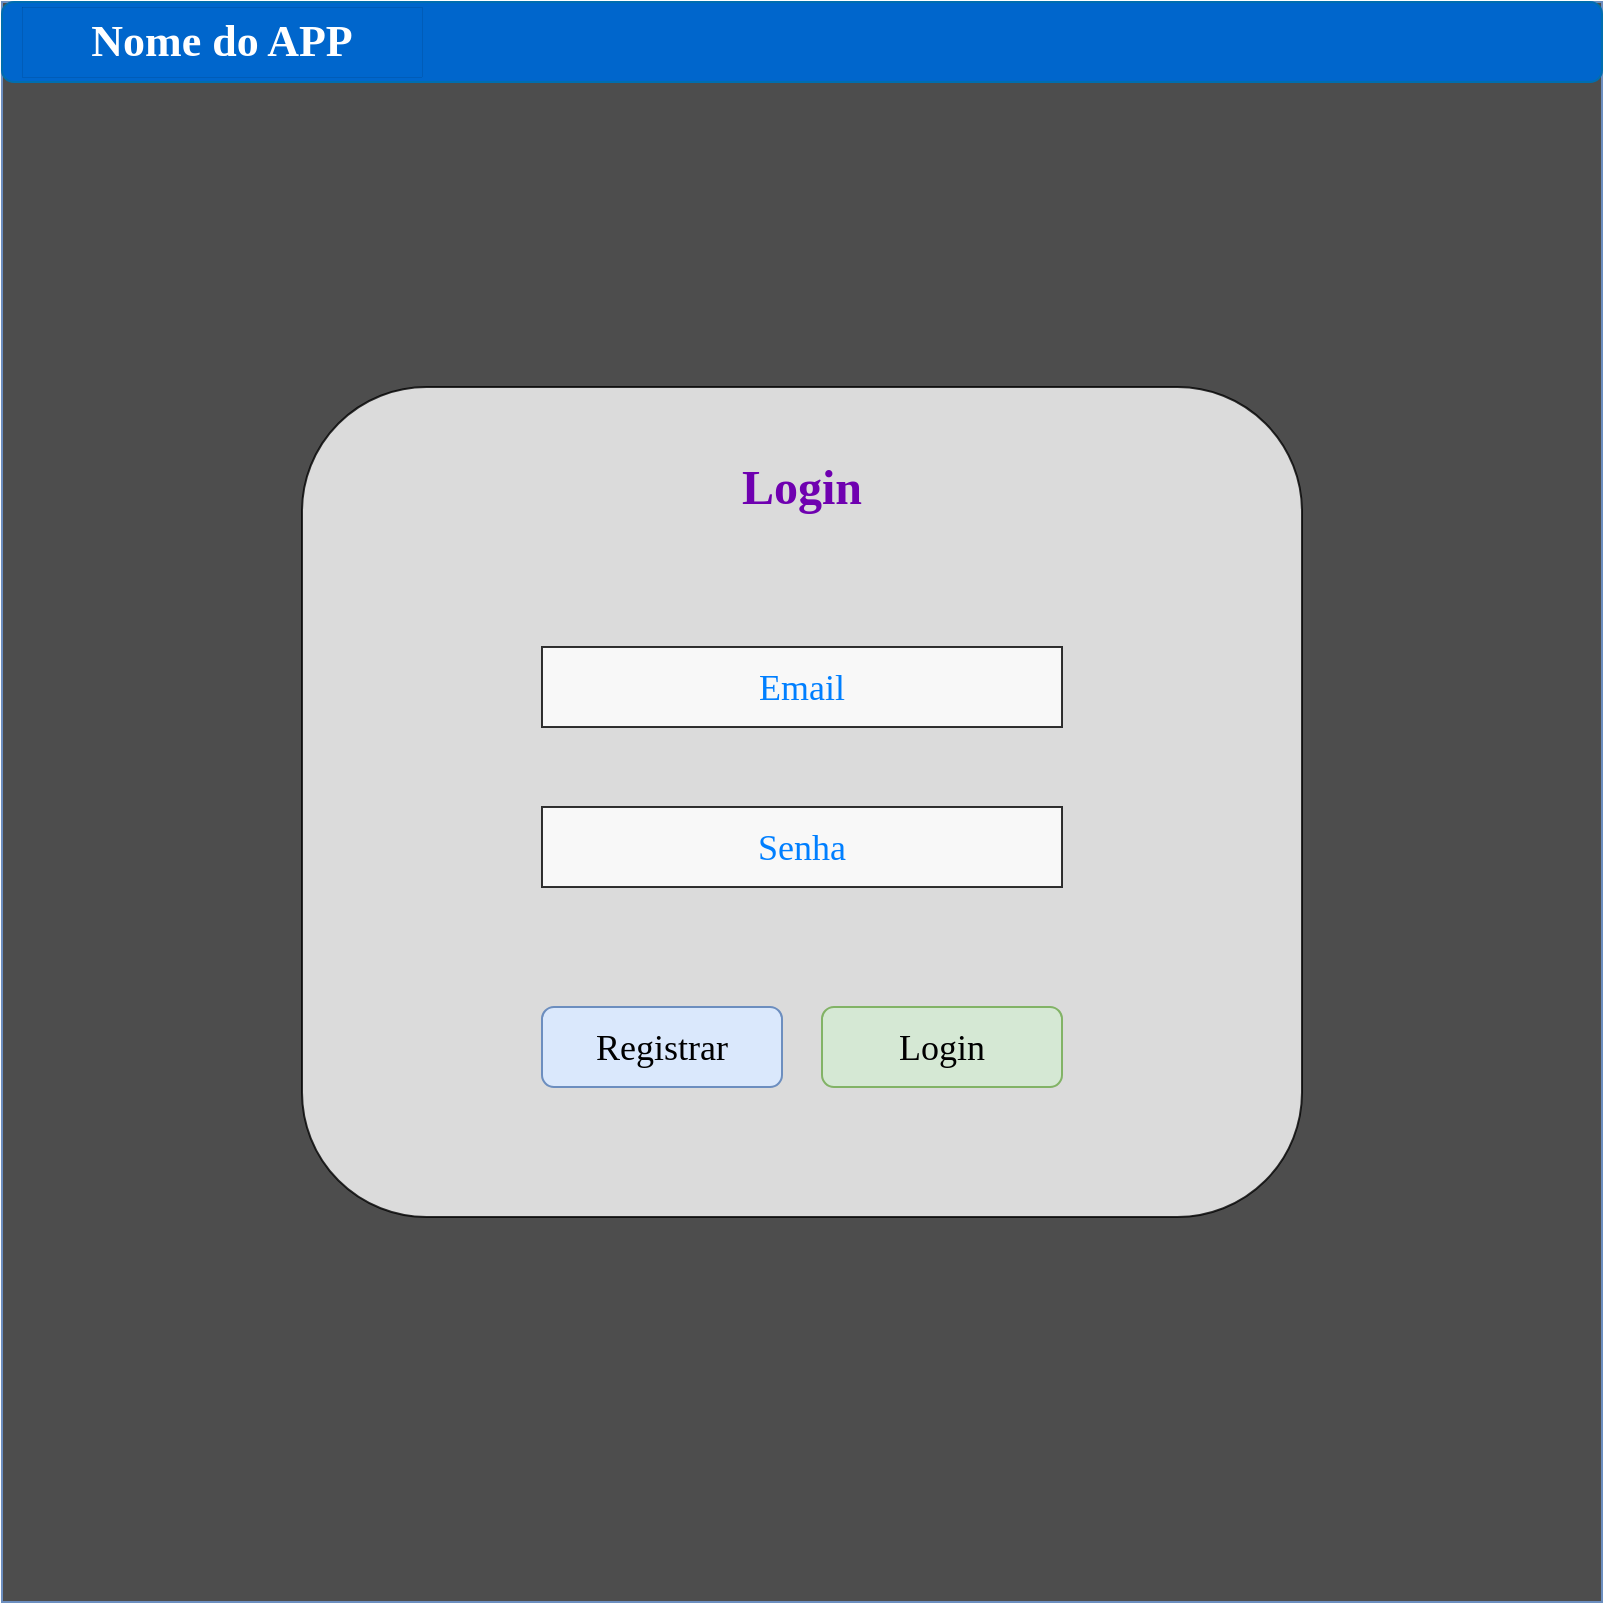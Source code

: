 <mxfile version="20.1.1" type="github" pages="3">
  <diagram name="login_page" id="dBoqydelupZ1GTP7Hw7v">
    <mxGraphModel dx="868" dy="479" grid="1" gridSize="10" guides="1" tooltips="1" connect="1" arrows="1" fold="1" page="1" pageScale="1" pageWidth="827" pageHeight="1169" math="0" shadow="0">
      <root>
        <mxCell id="wT64SqqTBo3-2tzYM_E7-0" />
        <mxCell id="wT64SqqTBo3-2tzYM_E7-1" parent="wT64SqqTBo3-2tzYM_E7-0" />
        <mxCell id="wT64SqqTBo3-2tzYM_E7-2" value="" style="whiteSpace=wrap;html=1;aspect=fixed;fillColor=#4D4D4D;strokeColor=#6c8ebf;rounded=0;glass=0;gradientColor=none;gradientDirection=west;" parent="wT64SqqTBo3-2tzYM_E7-1" vertex="1">
          <mxGeometry x="110" y="100" width="800" height="800" as="geometry" />
        </mxCell>
        <mxCell id="wT64SqqTBo3-2tzYM_E7-3" value="" style="rounded=1;whiteSpace=wrap;html=1;glass=0;fillColor=#0066CC;strokeColor=#006EAF;fontColor=#ffffff;gradientColor=none;gradientDirection=south;" parent="wT64SqqTBo3-2tzYM_E7-1" vertex="1">
          <mxGeometry x="110" y="100" width="800" height="40" as="geometry" />
        </mxCell>
        <mxCell id="8TK4HWeNGpGNzOU6ZIZe-2" value="" style="rounded=1;whiteSpace=wrap;html=1;glass=0;opacity=80;" parent="wT64SqqTBo3-2tzYM_E7-1" vertex="1">
          <mxGeometry x="260" y="292.5" width="500" height="415" as="geometry" />
        </mxCell>
        <mxCell id="8TK4HWeNGpGNzOU6ZIZe-3" value="&lt;h1&gt;&lt;font color=&quot;#6F00B0&quot;&gt;&lt;b&gt;Login&lt;/b&gt;&lt;/font&gt;&lt;/h1&gt;" style="rounded=0;whiteSpace=wrap;html=1;glass=0;strokeColor=none;labelBackgroundColor=none;labelBorderColor=none;fontFamily=Comic Sans MS;fillColor=none;" parent="wT64SqqTBo3-2tzYM_E7-1" vertex="1">
          <mxGeometry x="450" y="312.5" width="120" height="60" as="geometry" />
        </mxCell>
        <mxCell id="8TK4HWeNGpGNzOU6ZIZe-4" value="&lt;font style=&quot;font-size: 18px;&quot;&gt;Email&lt;/font&gt;" style="rounded=0;whiteSpace=wrap;html=1;glass=0;fontColor=#007FFF;opacity=80;fontSize=18;fontFamily=Comic Sans MS;" parent="wT64SqqTBo3-2tzYM_E7-1" vertex="1">
          <mxGeometry x="380" y="422.5" width="260" height="40" as="geometry" />
        </mxCell>
        <mxCell id="8TK4HWeNGpGNzOU6ZIZe-5" value="Senha" style="rounded=0;whiteSpace=wrap;html=1;glass=0;fontColor=#007FFF;opacity=80;fontSize=18;fontFamily=Comic Sans MS;" parent="wT64SqqTBo3-2tzYM_E7-1" vertex="1">
          <mxGeometry x="380" y="502.5" width="260" height="40" as="geometry" />
        </mxCell>
        <mxCell id="k2zRmFmEMqDHIUqpRmNH-1" value="Login" style="rounded=1;whiteSpace=wrap;html=1;fontFamily=Comic Sans MS;fontSize=18;fillColor=#d5e8d4;strokeColor=#82b366;" parent="wT64SqqTBo3-2tzYM_E7-1" vertex="1">
          <mxGeometry x="520" y="602.5" width="120" height="40" as="geometry" />
        </mxCell>
        <UserObject label="Registrar" link="data:page/id,ikWqVtoDlRdvJ5RdTeKK" id="k2zRmFmEMqDHIUqpRmNH-2">
          <mxCell style="rounded=1;whiteSpace=wrap;html=1;fontFamily=Comic Sans MS;fontSize=18;fillColor=#dae8fc;strokeColor=#6c8ebf;" parent="wT64SqqTBo3-2tzYM_E7-1" vertex="1">
            <mxGeometry x="380" y="602.5" width="120" height="40" as="geometry" />
          </mxCell>
        </UserObject>
        <mxCell id="k2zRmFmEMqDHIUqpRmNH-3" value="Nome do APP" style="rounded=0;html=1;labelBackgroundColor=none;labelBorderColor=none;fontFamily=Comic Sans MS;fontSize=22;fillColor=none;fontColor=#FFFFFF;shadow=0;sketch=0;glass=0;whiteSpace=wrap;strokeWidth=0;fontStyle=1" parent="wT64SqqTBo3-2tzYM_E7-1" vertex="1">
          <mxGeometry x="120" y="102.5" width="200" height="35" as="geometry" />
        </mxCell>
      </root>
    </mxGraphModel>
  </diagram>
  <diagram id="ikWqVtoDlRdvJ5RdTeKK" name="registration_page">
    <mxGraphModel dx="868" dy="479" grid="1" gridSize="10" guides="1" tooltips="1" connect="1" arrows="1" fold="1" page="1" pageScale="1" pageWidth="827" pageHeight="1169" math="0" shadow="0">
      <root>
        <mxCell id="0" />
        <mxCell id="1" parent="0" />
        <mxCell id="0N0Jt1fjdWpoZHftj0SU-1" value="" style="rounded=1;whiteSpace=wrap;html=1;glass=0;fillColor=#0066CC;strokeColor=#006EAF;fontColor=#ffffff;gradientColor=none;gradientDirection=south;fontSize=22;" vertex="1" parent="1">
          <mxGeometry x="110" y="100" width="800" height="40" as="geometry" />
        </mxCell>
        <mxCell id="0N0Jt1fjdWpoZHftj0SU-2" value="Nome do APP" style="rounded=0;html=1;labelBackgroundColor=none;labelBorderColor=none;fontFamily=Comic Sans MS;fontSize=22;fillColor=none;fontColor=#FFFFFF;shadow=0;sketch=0;glass=0;whiteSpace=wrap;strokeWidth=0;fontStyle=1" vertex="1" parent="1">
          <mxGeometry x="120" y="102.5" width="200" height="35" as="geometry" />
        </mxCell>
        <mxCell id="QKcIOt_TeCpzG07I5nRv-1" value="" style="whiteSpace=wrap;html=1;aspect=fixed;fillColor=#4D4D4D;strokeColor=#6c8ebf;rounded=0;glass=0;gradientColor=none;gradientDirection=west;" vertex="1" parent="1">
          <mxGeometry x="110" y="100" width="800" height="800" as="geometry" />
        </mxCell>
        <mxCell id="QKcIOt_TeCpzG07I5nRv-2" value="" style="rounded=1;whiteSpace=wrap;html=1;fontSize=22;fontColor=#FFFFFF;fillColor=default;gradientColor=none;strokeColor=none;" vertex="1" parent="1">
          <mxGeometry x="210" y="220" width="600" height="560" as="geometry" />
        </mxCell>
        <mxCell id="QKcIOt_TeCpzG07I5nRv-4" value="Registrar" style="text;html=1;strokeColor=none;fillColor=none;align=center;verticalAlign=middle;whiteSpace=wrap;rounded=0;fontSize=22;fontColor=#000000;fontStyle=1" vertex="1" parent="1">
          <mxGeometry x="445" y="280" width="110" height="30" as="geometry" />
        </mxCell>
        <mxCell id="QKcIOt_TeCpzG07I5nRv-5" value="Nome" style="rounded=1;whiteSpace=wrap;html=1;fontSize=22;fontColor=#000000;strokeColor=#000000;fillColor=default;gradientColor=none;labelBorderColor=none;strokeWidth=3;" vertex="1" parent="1">
          <mxGeometry x="350" y="360" width="300" height="40" as="geometry" />
        </mxCell>
        <mxCell id="QKcIOt_TeCpzG07I5nRv-6" value="Data de nascimento" style="rounded=1;whiteSpace=wrap;html=1;fontSize=22;fontColor=#000000;strokeColor=#000000;fillColor=default;gradientColor=none;labelBorderColor=none;strokeWidth=3;" vertex="1" parent="1">
          <mxGeometry x="350" y="430" width="300" height="40" as="geometry" />
        </mxCell>
        <mxCell id="QKcIOt_TeCpzG07I5nRv-7" value="Senha" style="rounded=1;whiteSpace=wrap;html=1;fontSize=22;fontColor=#000000;strokeColor=#000000;fillColor=default;gradientColor=none;labelBorderColor=none;strokeWidth=3;" vertex="1" parent="1">
          <mxGeometry x="350" y="570" width="300" height="40" as="geometry" />
        </mxCell>
        <mxCell id="QKcIOt_TeCpzG07I5nRv-8" value="Confirme a senha" style="rounded=1;whiteSpace=wrap;html=1;fontSize=22;fontColor=#000000;strokeColor=#000000;fillColor=default;gradientColor=none;labelBorderColor=none;strokeWidth=3;" vertex="1" parent="1">
          <mxGeometry x="350" y="640" width="300" height="40" as="geometry" />
        </mxCell>
        <mxCell id="QKcIOt_TeCpzG07I5nRv-9" value="Email" style="rounded=1;whiteSpace=wrap;html=1;fontSize=22;fontColor=#000000;strokeColor=#000000;fillColor=default;gradientColor=none;labelBorderColor=none;strokeWidth=3;" vertex="1" parent="1">
          <mxGeometry x="350" y="500" width="300" height="40" as="geometry" />
        </mxCell>
        <UserObject label="&lt;div&gt;Login&lt;/div&gt;" link="data:page/id,dBoqydelupZ1GTP7Hw7v" id="QKcIOt_TeCpzG07I5nRv-10">
          <mxCell style="rounded=1;whiteSpace=wrap;html=1;labelBorderColor=none;fontSize=22;fontColor=#000000;strokeColor=#000000;strokeWidth=3;fillColor=default;gradientColor=none;" vertex="1" parent="1">
            <mxGeometry x="315" y="720" width="130" height="40" as="geometry" />
          </mxCell>
        </UserObject>
        <UserObject label="Registrar" link="data:page/id,dBoqydelupZ1GTP7Hw7v" id="QKcIOt_TeCpzG07I5nRv-11">
          <mxCell style="rounded=1;whiteSpace=wrap;html=1;labelBorderColor=none;fontSize=22;fontColor=#000000;strokeColor=#000000;strokeWidth=3;fillColor=default;gradientColor=none;" vertex="1" parent="1">
            <mxGeometry x="555" y="720" width="130" height="40" as="geometry" />
          </mxCell>
        </UserObject>
        <mxCell id="QKcIOt_TeCpzG07I5nRv-13" value="" style="rounded=1;whiteSpace=wrap;html=1;glass=0;fillColor=#0066CC;strokeColor=#006EAF;fontColor=#ffffff;gradientColor=none;gradientDirection=south;labelBorderColor=none;fontSize=22;" vertex="1" parent="1">
          <mxGeometry x="110" y="102.5" width="800" height="40" as="geometry" />
        </mxCell>
        <mxCell id="QKcIOt_TeCpzG07I5nRv-14" value="Nome do APP" style="rounded=0;html=1;labelBackgroundColor=none;labelBorderColor=none;fontFamily=Comic Sans MS;fontSize=22;fillColor=none;fontColor=#FFFFFF;shadow=0;sketch=0;glass=0;whiteSpace=wrap;strokeWidth=0;fontStyle=1" vertex="1" parent="1">
          <mxGeometry x="120" y="105" width="200" height="35" as="geometry" />
        </mxCell>
      </root>
    </mxGraphModel>
  </diagram>
  <diagram id="TYjqxYU-HqWc_KNops2q" name="main_page">
    <mxGraphModel dx="868" dy="1648" grid="1" gridSize="10" guides="1" tooltips="1" connect="1" arrows="1" fold="1" page="1" pageScale="1" pageWidth="827" pageHeight="1169" math="0" shadow="0">
      <root>
        <mxCell id="0" />
        <mxCell id="1" parent="0" />
        <mxCell id="KPdZhNctUBZEHQwvW03C-1" value="" style="whiteSpace=wrap;html=1;aspect=fixed;fillColor=#003366;strokeColor=#6c8ebf;rounded=0;glass=0;gradientColor=#33FFFF;gradientDirection=west;fontSize=19;" vertex="1" parent="1">
          <mxGeometry x="10" y="-170.0" width="800" height="800" as="geometry" />
        </mxCell>
        <mxCell id="KPdZhNctUBZEHQwvW03C-2" value="" style="rounded=1;whiteSpace=wrap;html=1;glass=0;fillColor=#6F00B0;strokeColor=#006EAF;fontColor=#ffffff;gradientColor=#FF00FF;gradientDirection=south;fontSize=19;arcSize=10;" vertex="1" parent="1">
          <mxGeometry x="10" y="-170.0" width="800" height="90" as="geometry" />
        </mxCell>
      </root>
    </mxGraphModel>
  </diagram>
</mxfile>
